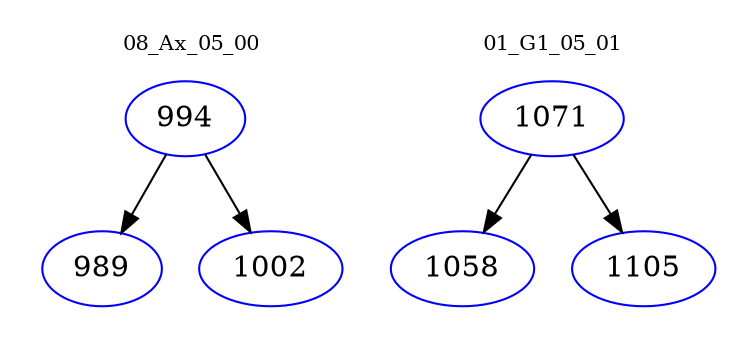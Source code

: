 digraph{
subgraph cluster_0 {
color = white
label = "08_Ax_05_00";
fontsize=10;
T0_994 [label="994", color="blue"]
T0_994 -> T0_989 [color="black"]
T0_989 [label="989", color="blue"]
T0_994 -> T0_1002 [color="black"]
T0_1002 [label="1002", color="blue"]
}
subgraph cluster_1 {
color = white
label = "01_G1_05_01";
fontsize=10;
T1_1071 [label="1071", color="blue"]
T1_1071 -> T1_1058 [color="black"]
T1_1058 [label="1058", color="blue"]
T1_1071 -> T1_1105 [color="black"]
T1_1105 [label="1105", color="blue"]
}
}
